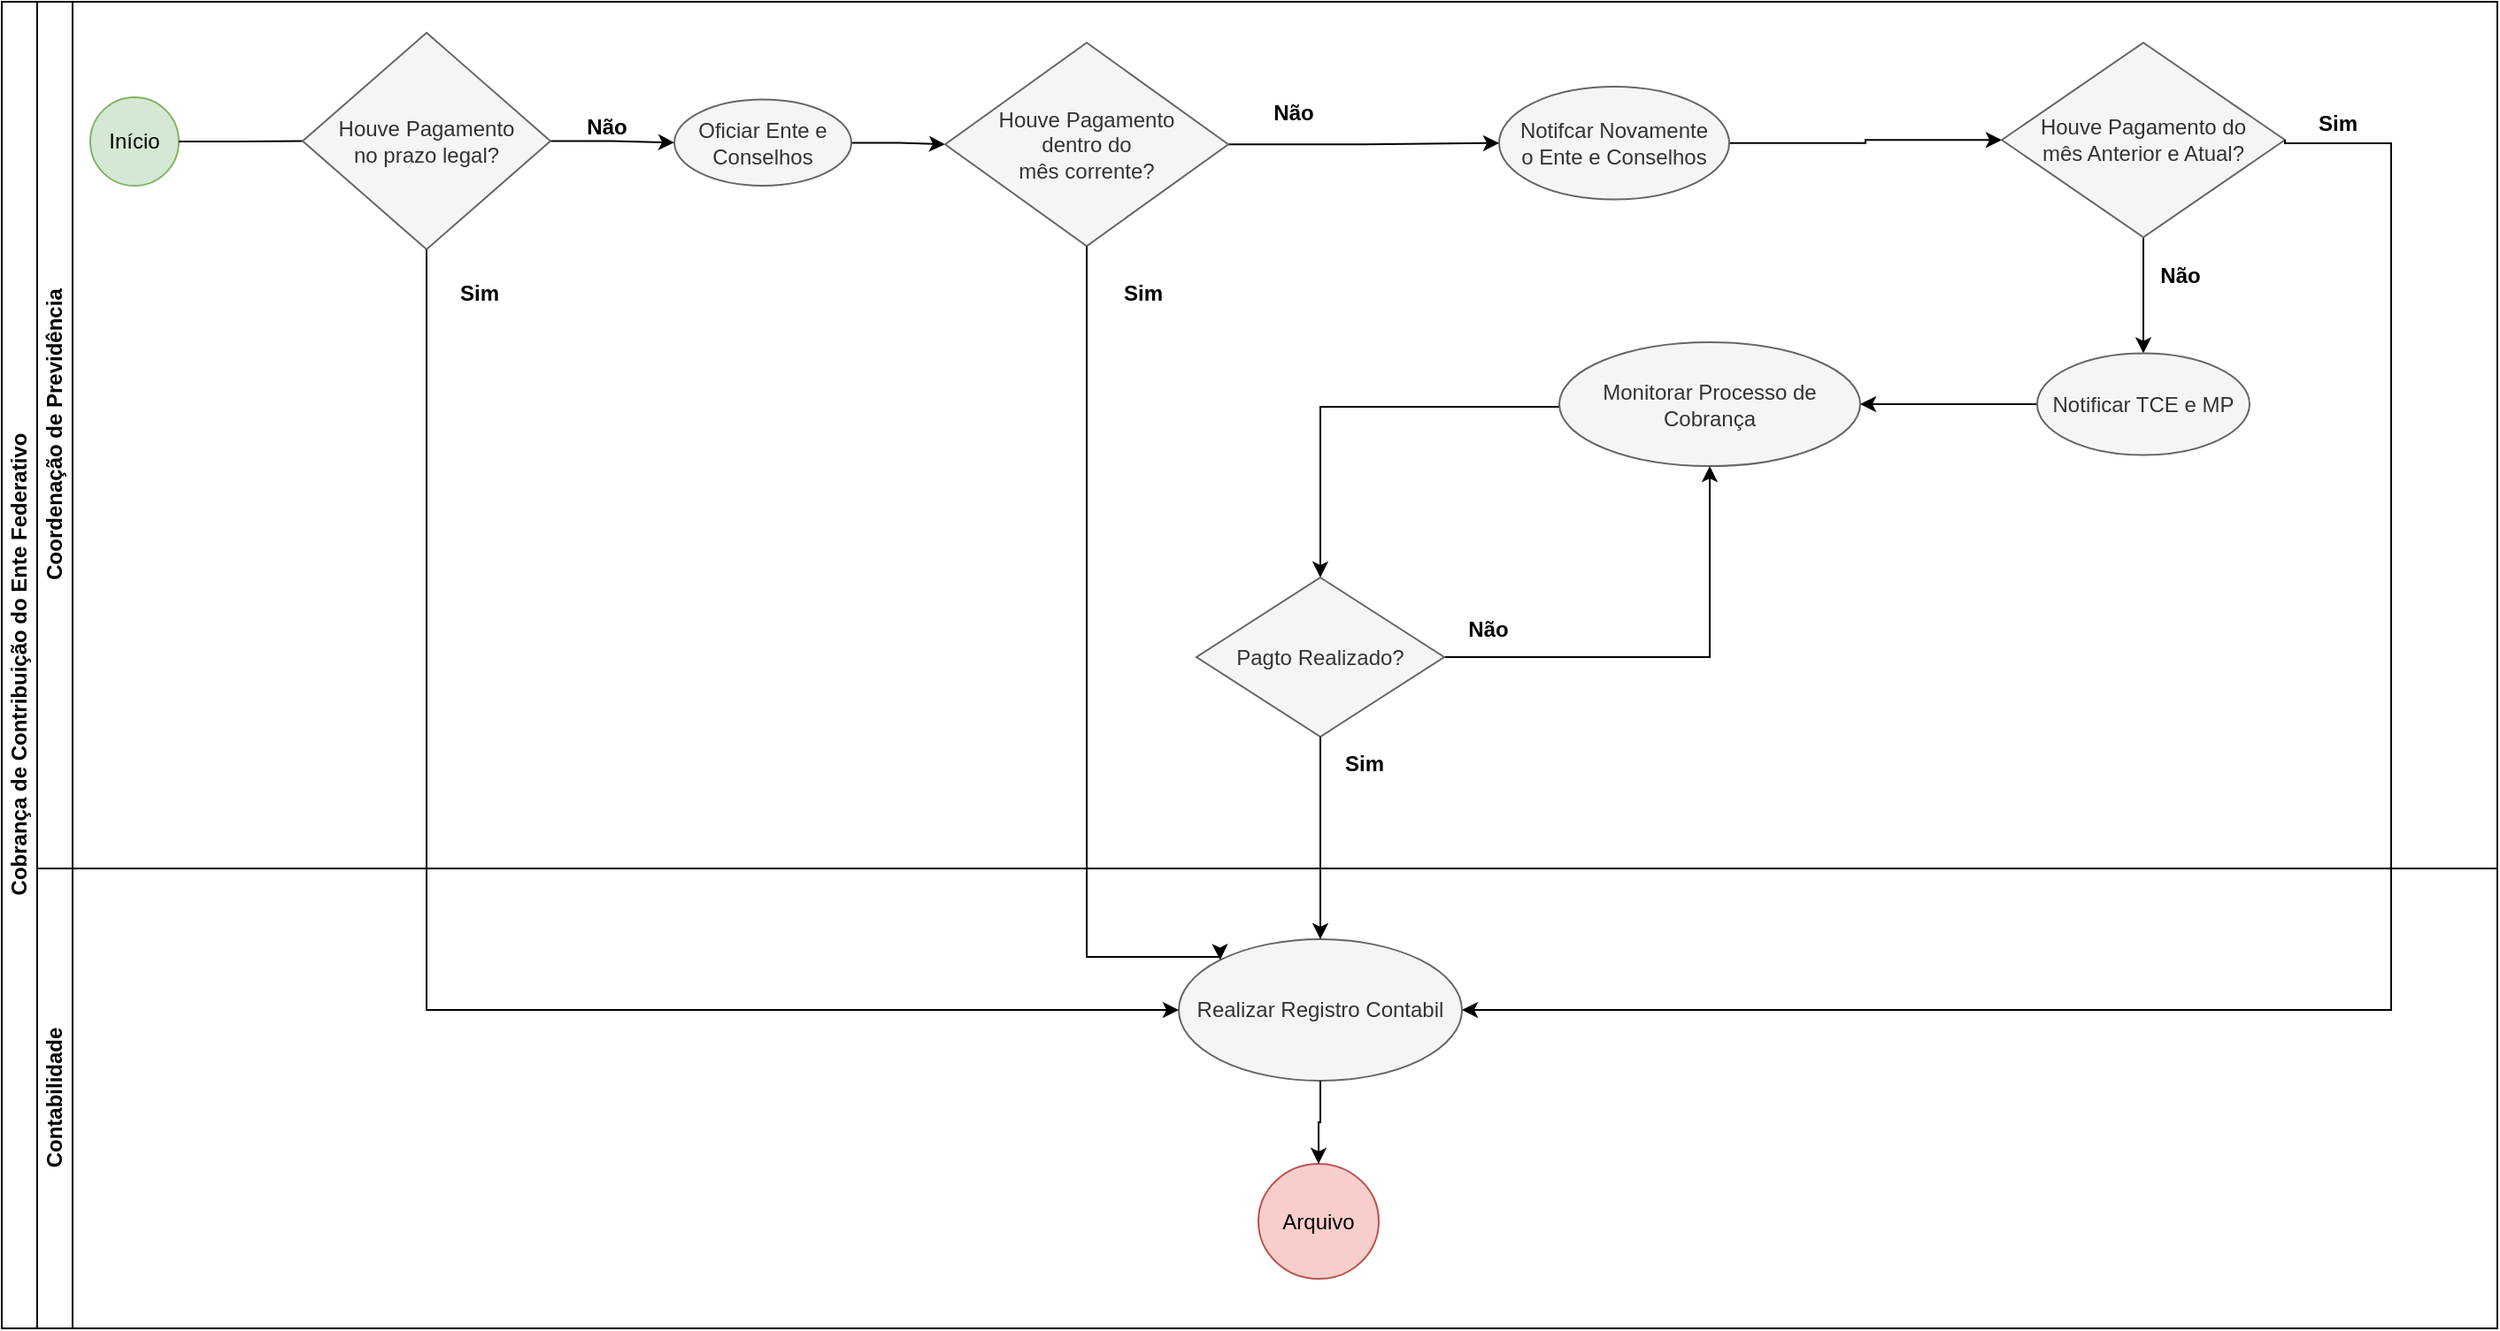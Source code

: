 <mxfile version="20.8.16" type="device"><diagram name="Página-1" id="xCwbDfX45_LNh0Hy81Zi"><mxGraphModel dx="1884" dy="1116" grid="1" gridSize="10" guides="1" tooltips="1" connect="1" arrows="1" fold="1" page="1" pageScale="1" pageWidth="827" pageHeight="1169" math="0" shadow="0"><root><mxCell id="0"/><mxCell id="1" parent="0"/><mxCell id="lWooiEJSJ554hRTcs6l--1" value="Cobrança de Contribuição do Ente Federativo" style="swimlane;childLayout=stackLayout;resizeParent=1;resizeParentMax=0;horizontal=0;startSize=20;horizontalStack=0;html=1;" parent="1" vertex="1"><mxGeometry x="10" y="20" width="1410" height="750" as="geometry"/></mxCell><mxCell id="lWooiEJSJ554hRTcs6l--2" value="Coordenação de Previdência" style="swimlane;startSize=20;horizontal=0;html=1;" parent="lWooiEJSJ554hRTcs6l--1" vertex="1"><mxGeometry x="20" width="1390" height="490" as="geometry"/></mxCell><mxCell id="lWooiEJSJ554hRTcs6l--5" value="Início" style="ellipse;whiteSpace=wrap;html=1;fillColor=#d5e8d4;strokeColor=#82b366;" parent="lWooiEJSJ554hRTcs6l--2" vertex="1"><mxGeometry x="30" y="54" width="50" height="50" as="geometry"/></mxCell><mxCell id="lWooiEJSJ554hRTcs6l--12" value="" style="edgeStyle=orthogonalEdgeStyle;rounded=0;orthogonalLoop=1;jettySize=auto;html=1;entryX=0;entryY=0.5;entryDx=0;entryDy=0;" parent="lWooiEJSJ554hRTcs6l--2" source="lWooiEJSJ554hRTcs6l--8" target="lWooiEJSJ554hRTcs6l--46" edge="1"><mxGeometry relative="1" as="geometry"><mxPoint x="480" y="202.5" as="targetPoint"/></mxGeometry></mxCell><mxCell id="lWooiEJSJ554hRTcs6l--8" value="Oficiar Ente e Conselhos" style="ellipse;whiteSpace=wrap;html=1;fillColor=#f5f5f5;fontColor=#333333;strokeColor=#666666;" parent="lWooiEJSJ554hRTcs6l--2" vertex="1"><mxGeometry x="360" y="55.25" width="100" height="48.75" as="geometry"/></mxCell><mxCell id="lWooiEJSJ554hRTcs6l--48" style="edgeStyle=orthogonalEdgeStyle;rounded=0;orthogonalLoop=1;jettySize=auto;html=1;entryX=0;entryY=0.5;entryDx=0;entryDy=0;" parent="lWooiEJSJ554hRTcs6l--2" source="lWooiEJSJ554hRTcs6l--16" target="lWooiEJSJ554hRTcs6l--44" edge="1"><mxGeometry relative="1" as="geometry"/></mxCell><mxCell id="lWooiEJSJ554hRTcs6l--16" value="Notifcar Novamente &lt;br&gt;o Ente e Conselhos" style="ellipse;whiteSpace=wrap;html=1;fillColor=#f5f5f5;fontColor=#333333;strokeColor=#666666;" parent="lWooiEJSJ554hRTcs6l--2" vertex="1"><mxGeometry x="826" y="48" width="130" height="63.75" as="geometry"/></mxCell><mxCell id="lWooiEJSJ554hRTcs6l--56" style="edgeStyle=orthogonalEdgeStyle;rounded=0;orthogonalLoop=1;jettySize=auto;html=1;exitX=0;exitY=0.5;exitDx=0;exitDy=0;entryX=0.5;entryY=0;entryDx=0;entryDy=0;" parent="lWooiEJSJ554hRTcs6l--2" source="lWooiEJSJ554hRTcs6l--28" target="lWooiEJSJ554hRTcs6l--55" edge="1"><mxGeometry relative="1" as="geometry"><Array as="points"><mxPoint x="725" y="229"/></Array></mxGeometry></mxCell><mxCell id="lWooiEJSJ554hRTcs6l--28" value="Monitorar Processo de Cobrança" style="ellipse;whiteSpace=wrap;html=1;fillColor=#f5f5f5;fontColor=#333333;strokeColor=#666666;" parent="lWooiEJSJ554hRTcs6l--2" vertex="1"><mxGeometry x="860" y="192.5" width="170" height="70" as="geometry"/></mxCell><mxCell id="lWooiEJSJ554hRTcs6l--33" value="" style="edgeStyle=orthogonalEdgeStyle;rounded=0;orthogonalLoop=1;jettySize=auto;html=1;endArrow=none;entryX=0;entryY=0.5;entryDx=0;entryDy=0;" parent="lWooiEJSJ554hRTcs6l--2" source="lWooiEJSJ554hRTcs6l--5" target="lWooiEJSJ554hRTcs6l--32" edge="1"><mxGeometry relative="1" as="geometry"><mxPoint x="140" y="110" as="sourcePoint"/><mxPoint x="320" y="139" as="targetPoint"/></mxGeometry></mxCell><mxCell id="jPhcnRUfoGN_pvUL_lWt-2" style="edgeStyle=orthogonalEdgeStyle;rounded=0;orthogonalLoop=1;jettySize=auto;html=1;entryX=0;entryY=0.5;entryDx=0;entryDy=0;" parent="lWooiEJSJ554hRTcs6l--2" source="lWooiEJSJ554hRTcs6l--32" target="lWooiEJSJ554hRTcs6l--8" edge="1"><mxGeometry relative="1" as="geometry"/></mxCell><mxCell id="lWooiEJSJ554hRTcs6l--32" value="Houve Pagamento &lt;br&gt;no prazo legal?" style="rhombus;whiteSpace=wrap;html=1;fillColor=#f5f5f5;fontColor=#333333;strokeColor=#666666;" parent="lWooiEJSJ554hRTcs6l--2" vertex="1"><mxGeometry x="150" y="17.5" width="140" height="122.5" as="geometry"/></mxCell><mxCell id="lWooiEJSJ554hRTcs6l--36" value="Sim" style="text;html=1;strokeColor=none;fillColor=none;align=center;verticalAlign=middle;whiteSpace=wrap;rounded=0;fontStyle=1" parent="lWooiEJSJ554hRTcs6l--2" vertex="1"><mxGeometry x="220" y="150" width="60" height="30" as="geometry"/></mxCell><mxCell id="lWooiEJSJ554hRTcs6l--40" value="Não" style="text;html=1;strokeColor=none;fillColor=none;align=center;verticalAlign=middle;whiteSpace=wrap;rounded=0;fontStyle=1" parent="lWooiEJSJ554hRTcs6l--2" vertex="1"><mxGeometry x="292" y="56" width="60" height="30" as="geometry"/></mxCell><mxCell id="lWooiEJSJ554hRTcs6l--43" value="Não" style="text;html=1;strokeColor=none;fillColor=none;align=center;verticalAlign=middle;whiteSpace=wrap;rounded=0;fontStyle=1" parent="lWooiEJSJ554hRTcs6l--2" vertex="1"><mxGeometry x="680" y="48" width="60" height="30" as="geometry"/></mxCell><mxCell id="1aakg75k1owJbEQzhHwc-4" style="edgeStyle=orthogonalEdgeStyle;rounded=0;orthogonalLoop=1;jettySize=auto;html=1;entryX=0.5;entryY=0;entryDx=0;entryDy=0;exitX=0.5;exitY=1;exitDx=0;exitDy=0;" parent="lWooiEJSJ554hRTcs6l--2" source="lWooiEJSJ554hRTcs6l--44" target="lWooiEJSJ554hRTcs6l--19" edge="1"><mxGeometry relative="1" as="geometry"/></mxCell><mxCell id="lWooiEJSJ554hRTcs6l--44" value="Houve Pagamento do &lt;br&gt;mês Anterior e Atual?" style="rhombus;whiteSpace=wrap;html=1;fillColor=#f5f5f5;fontColor=#333333;strokeColor=#666666;" parent="lWooiEJSJ554hRTcs6l--2" vertex="1"><mxGeometry x="1110" y="23.13" width="160" height="110" as="geometry"/></mxCell><mxCell id="lWooiEJSJ554hRTcs6l--47" style="edgeStyle=orthogonalEdgeStyle;rounded=0;orthogonalLoop=1;jettySize=auto;html=1;exitX=1;exitY=0.5;exitDx=0;exitDy=0;entryX=0;entryY=0.5;entryDx=0;entryDy=0;" parent="lWooiEJSJ554hRTcs6l--2" source="lWooiEJSJ554hRTcs6l--46" target="lWooiEJSJ554hRTcs6l--16" edge="1"><mxGeometry relative="1" as="geometry"><Array as="points"/></mxGeometry></mxCell><mxCell id="lWooiEJSJ554hRTcs6l--46" value="Houve Pagamento&lt;br&gt;dentro do &lt;br&gt;mês corrente?" style="rhombus;whiteSpace=wrap;html=1;fillColor=#f5f5f5;fontColor=#333333;strokeColor=#666666;" parent="lWooiEJSJ554hRTcs6l--2" vertex="1"><mxGeometry x="513" y="23.13" width="160" height="115" as="geometry"/></mxCell><mxCell id="lWooiEJSJ554hRTcs6l--50" value="Sim" style="text;html=1;strokeColor=none;fillColor=none;align=center;verticalAlign=middle;whiteSpace=wrap;rounded=0;fontStyle=1" parent="lWooiEJSJ554hRTcs6l--2" vertex="1"><mxGeometry x="1270" y="54" width="60" height="30" as="geometry"/></mxCell><mxCell id="1aakg75k1owJbEQzhHwc-5" style="edgeStyle=orthogonalEdgeStyle;rounded=0;orthogonalLoop=1;jettySize=auto;html=1;" parent="lWooiEJSJ554hRTcs6l--2" source="lWooiEJSJ554hRTcs6l--19" target="lWooiEJSJ554hRTcs6l--28" edge="1"><mxGeometry relative="1" as="geometry"/></mxCell><mxCell id="lWooiEJSJ554hRTcs6l--19" value="Notificar TCE e MP" style="ellipse;whiteSpace=wrap;html=1;fillColor=#f5f5f5;fontColor=#333333;strokeColor=#666666;" parent="lWooiEJSJ554hRTcs6l--2" vertex="1"><mxGeometry x="1130" y="198.75" width="120" height="57.5" as="geometry"/></mxCell><mxCell id="lWooiEJSJ554hRTcs6l--54" value="Não" style="text;html=1;strokeColor=none;fillColor=none;align=center;verticalAlign=middle;whiteSpace=wrap;rounded=0;fontStyle=1" parent="lWooiEJSJ554hRTcs6l--2" vertex="1"><mxGeometry x="790" y="340" width="60" height="30" as="geometry"/></mxCell><mxCell id="jPhcnRUfoGN_pvUL_lWt-4" style="edgeStyle=orthogonalEdgeStyle;rounded=0;orthogonalLoop=1;jettySize=auto;html=1;entryX=0.5;entryY=1;entryDx=0;entryDy=0;exitX=1;exitY=0.5;exitDx=0;exitDy=0;" parent="lWooiEJSJ554hRTcs6l--2" source="lWooiEJSJ554hRTcs6l--55" target="lWooiEJSJ554hRTcs6l--28" edge="1"><mxGeometry relative="1" as="geometry"><Array as="points"><mxPoint x="945" y="371"/></Array></mxGeometry></mxCell><mxCell id="lWooiEJSJ554hRTcs6l--55" value="Pagto Realizado?" style="rhombus;whiteSpace=wrap;html=1;fillColor=#f5f5f5;fontColor=#333333;strokeColor=#666666;" parent="lWooiEJSJ554hRTcs6l--2" vertex="1"><mxGeometry x="655" y="325.5" width="140" height="90" as="geometry"/></mxCell><mxCell id="lWooiEJSJ554hRTcs6l--59" value="Não" style="text;html=1;strokeColor=none;fillColor=none;align=center;verticalAlign=middle;whiteSpace=wrap;rounded=0;fontStyle=1" parent="lWooiEJSJ554hRTcs6l--2" vertex="1"><mxGeometry x="1181" y="140" width="60" height="30" as="geometry"/></mxCell><mxCell id="lWooiEJSJ554hRTcs6l--60" value="Sim" style="text;html=1;strokeColor=none;fillColor=none;align=center;verticalAlign=middle;whiteSpace=wrap;rounded=0;fontStyle=1" parent="lWooiEJSJ554hRTcs6l--2" vertex="1"><mxGeometry x="720" y="415.5" width="60" height="30" as="geometry"/></mxCell><mxCell id="jPhcnRUfoGN_pvUL_lWt-5" value="Sim" style="text;html=1;strokeColor=none;fillColor=none;align=center;verticalAlign=middle;whiteSpace=wrap;rounded=0;fontStyle=1" parent="lWooiEJSJ554hRTcs6l--2" vertex="1"><mxGeometry x="595" y="150" width="60" height="30" as="geometry"/></mxCell><mxCell id="ONwnYMJlabOGpTw41n0i-1" value="Contabilidade" style="swimlane;startSize=20;horizontal=0;html=1;" vertex="1" parent="lWooiEJSJ554hRTcs6l--1"><mxGeometry x="20" y="490" width="1390" height="260" as="geometry"/></mxCell><mxCell id="ONwnYMJlabOGpTw41n0i-23" style="edgeStyle=orthogonalEdgeStyle;rounded=0;orthogonalLoop=1;jettySize=auto;html=1;entryX=1;entryY=0.5;entryDx=0;entryDy=0;exitX=1;exitY=0.5;exitDx=0;exitDy=0;" edge="1" parent="ONwnYMJlabOGpTw41n0i-1" source="ONwnYMJlabOGpTw41n0i-24"><mxGeometry relative="1" as="geometry"><Array as="points"><mxPoint x="750" y="662.5"/><mxPoint x="750" y="565.5"/></Array><mxPoint x="1460" y="652.5" as="targetPoint"/></mxGeometry></mxCell><mxCell id="lWooiEJSJ554hRTcs6l--34" value="Realizar Registro Contabil" style="ellipse;whiteSpace=wrap;html=1;fillColor=#f5f5f5;fontColor=#333333;strokeColor=#666666;" parent="ONwnYMJlabOGpTw41n0i-1" vertex="1"><mxGeometry x="645" y="40" width="160" height="80" as="geometry"/></mxCell><mxCell id="lWooiEJSJ554hRTcs6l--38" value="Arquivo" style="ellipse;whiteSpace=wrap;html=1;fillColor=#f8cecc;strokeColor=#b85450;" parent="ONwnYMJlabOGpTw41n0i-1" vertex="1"><mxGeometry x="690" y="167" width="68" height="65" as="geometry"/></mxCell><mxCell id="lWooiEJSJ554hRTcs6l--39" value="" style="edgeStyle=orthogonalEdgeStyle;rounded=0;orthogonalLoop=1;jettySize=auto;html=1;" parent="ONwnYMJlabOGpTw41n0i-1" source="lWooiEJSJ554hRTcs6l--34" target="lWooiEJSJ554hRTcs6l--38" edge="1"><mxGeometry relative="1" as="geometry"/></mxCell><mxCell id="lWooiEJSJ554hRTcs6l--57" style="edgeStyle=orthogonalEdgeStyle;rounded=0;orthogonalLoop=1;jettySize=auto;html=1;" parent="lWooiEJSJ554hRTcs6l--1" source="lWooiEJSJ554hRTcs6l--55" target="lWooiEJSJ554hRTcs6l--34" edge="1"><mxGeometry relative="1" as="geometry"/></mxCell><mxCell id="lWooiEJSJ554hRTcs6l--35" style="edgeStyle=orthogonalEdgeStyle;rounded=0;orthogonalLoop=1;jettySize=auto;html=1;entryX=0;entryY=0.5;entryDx=0;entryDy=0;exitX=0.5;exitY=1;exitDx=0;exitDy=0;" parent="lWooiEJSJ554hRTcs6l--1" source="lWooiEJSJ554hRTcs6l--32" target="lWooiEJSJ554hRTcs6l--34" edge="1"><mxGeometry relative="1" as="geometry"><Array as="points"><mxPoint x="240" y="570"/></Array></mxGeometry></mxCell><mxCell id="jPhcnRUfoGN_pvUL_lWt-7" style="edgeStyle=orthogonalEdgeStyle;rounded=0;orthogonalLoop=1;jettySize=auto;html=1;entryX=0;entryY=0;entryDx=0;entryDy=0;exitX=0.5;exitY=1;exitDx=0;exitDy=0;" parent="lWooiEJSJ554hRTcs6l--1" source="lWooiEJSJ554hRTcs6l--46" target="lWooiEJSJ554hRTcs6l--34" edge="1"><mxGeometry relative="1" as="geometry"><Array as="points"><mxPoint x="613" y="540"/><mxPoint x="688" y="540"/></Array></mxGeometry></mxCell><mxCell id="jPhcnRUfoGN_pvUL_lWt-8" style="edgeStyle=orthogonalEdgeStyle;rounded=0;orthogonalLoop=1;jettySize=auto;html=1;entryX=1;entryY=0.5;entryDx=0;entryDy=0;exitX=1;exitY=0.5;exitDx=0;exitDy=0;" parent="lWooiEJSJ554hRTcs6l--1" source="lWooiEJSJ554hRTcs6l--44" target="lWooiEJSJ554hRTcs6l--34" edge="1"><mxGeometry relative="1" as="geometry"><Array as="points"><mxPoint x="1290" y="80"/><mxPoint x="1350" y="80"/><mxPoint x="1350" y="570"/></Array></mxGeometry></mxCell></root></mxGraphModel></diagram></mxfile>